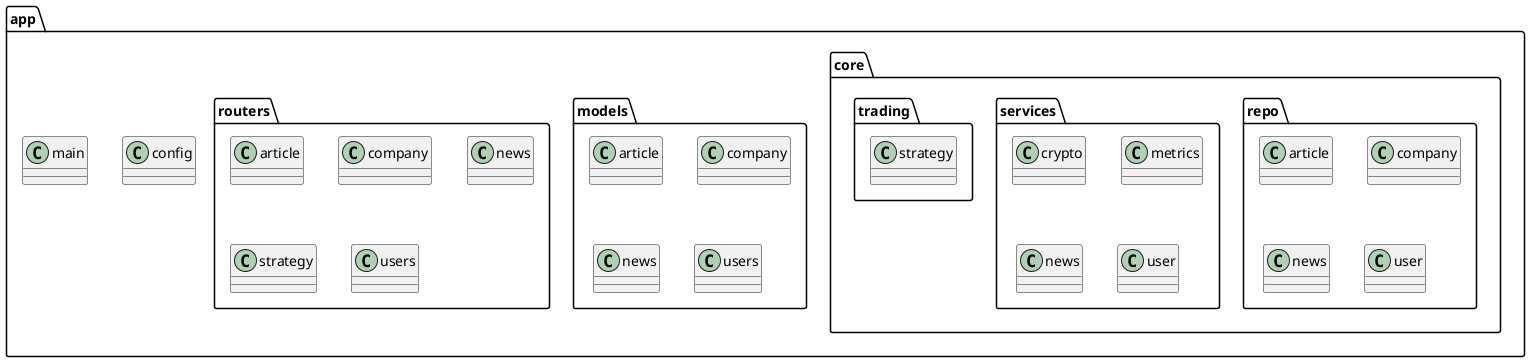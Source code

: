 @startuml
package "app" {
    class "config"
    class "main"
    package "core" {
        package "repo" {
            class "article"
            class "company"
            class "news"
            class "user"
        }

        package "services" {
            class "crypto"
            class "metrics"
            class "news"
            class "user"
        }
        package "trading" {
            class "strategy"
        }
    }

    package "models" {
        class "article"
        class "company"
        class "news"
        class "users"
    }

    package "routers" {
        class "article"
        class "company"
        class "news"
        class "strategy"
        class "users"
    }
}
@enduml